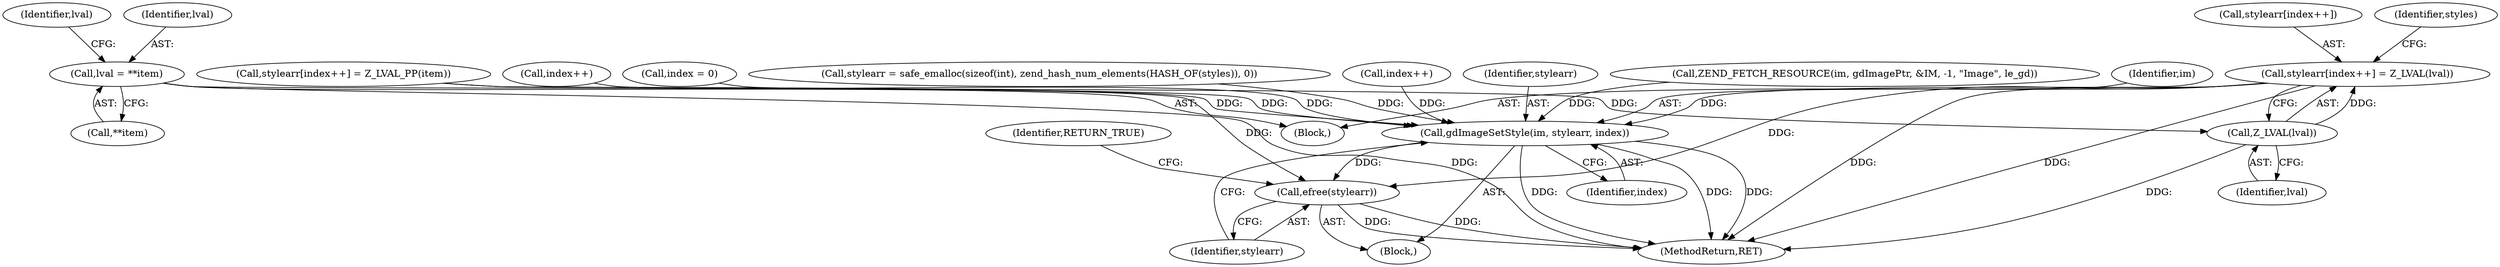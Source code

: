 digraph "0_php-src_2938329ce19cb8c4197dec146c3ec887c6f61d01@array" {
"1000178" [label="(Call,stylearr[index++] = Z_LVAL(lval))"];
"1000183" [label="(Call,Z_LVAL(lval))"];
"1000167" [label="(Call,lval = **item)"];
"1000194" [label="(Call,gdImageSetStyle(im, stylearr, index))"];
"1000198" [label="(Call,efree(stylearr))"];
"1000121" [label="(Call,stylearr = safe_emalloc(sizeof(int), zend_hash_num_elements(HASH_OF(styles)), 0))"];
"1000183" [label="(Call,Z_LVAL(lval))"];
"1000200" [label="(Identifier,RETURN_TRUE)"];
"1000174" [label="(Identifier,lval)"];
"1000190" [label="(Call,index++)"];
"1000199" [label="(Identifier,stylearr)"];
"1000197" [label="(Identifier,index)"];
"1000196" [label="(Identifier,stylearr)"];
"1000112" [label="(Call,ZEND_FETCH_RESOURCE(im, gdImagePtr, &IM, -1, \"Image\", le_gd))"];
"1000165" [label="(Block,)"];
"1000198" [label="(Call,efree(stylearr))"];
"1000184" [label="(Identifier,lval)"];
"1000195" [label="(Identifier,im)"];
"1000179" [label="(Call,stylearr[index++])"];
"1000201" [label="(MethodReturn,RET)"];
"1000167" [label="(Call,lval = **item)"];
"1000141" [label="(Identifier,styles)"];
"1000178" [label="(Call,stylearr[index++] = Z_LVAL(lval))"];
"1000181" [label="(Call,index++)"];
"1000136" [label="(Call,index = 0)"];
"1000169" [label="(Call,**item)"];
"1000103" [label="(Block,)"];
"1000168" [label="(Identifier,lval)"];
"1000187" [label="(Call,stylearr[index++] = Z_LVAL_PP(item))"];
"1000194" [label="(Call,gdImageSetStyle(im, stylearr, index))"];
"1000178" -> "1000165"  [label="AST: "];
"1000178" -> "1000183"  [label="CFG: "];
"1000179" -> "1000178"  [label="AST: "];
"1000183" -> "1000178"  [label="AST: "];
"1000141" -> "1000178"  [label="CFG: "];
"1000178" -> "1000201"  [label="DDG: "];
"1000178" -> "1000201"  [label="DDG: "];
"1000183" -> "1000178"  [label="DDG: "];
"1000178" -> "1000194"  [label="DDG: "];
"1000178" -> "1000198"  [label="DDG: "];
"1000183" -> "1000184"  [label="CFG: "];
"1000184" -> "1000183"  [label="AST: "];
"1000183" -> "1000201"  [label="DDG: "];
"1000167" -> "1000183"  [label="DDG: "];
"1000167" -> "1000165"  [label="AST: "];
"1000167" -> "1000169"  [label="CFG: "];
"1000168" -> "1000167"  [label="AST: "];
"1000169" -> "1000167"  [label="AST: "];
"1000174" -> "1000167"  [label="CFG: "];
"1000167" -> "1000201"  [label="DDG: "];
"1000194" -> "1000103"  [label="AST: "];
"1000194" -> "1000197"  [label="CFG: "];
"1000195" -> "1000194"  [label="AST: "];
"1000196" -> "1000194"  [label="AST: "];
"1000197" -> "1000194"  [label="AST: "];
"1000199" -> "1000194"  [label="CFG: "];
"1000194" -> "1000201"  [label="DDG: "];
"1000194" -> "1000201"  [label="DDG: "];
"1000194" -> "1000201"  [label="DDG: "];
"1000112" -> "1000194"  [label="DDG: "];
"1000187" -> "1000194"  [label="DDG: "];
"1000121" -> "1000194"  [label="DDG: "];
"1000181" -> "1000194"  [label="DDG: "];
"1000190" -> "1000194"  [label="DDG: "];
"1000136" -> "1000194"  [label="DDG: "];
"1000194" -> "1000198"  [label="DDG: "];
"1000198" -> "1000103"  [label="AST: "];
"1000198" -> "1000199"  [label="CFG: "];
"1000199" -> "1000198"  [label="AST: "];
"1000200" -> "1000198"  [label="CFG: "];
"1000198" -> "1000201"  [label="DDG: "];
"1000198" -> "1000201"  [label="DDG: "];
"1000187" -> "1000198"  [label="DDG: "];
}
